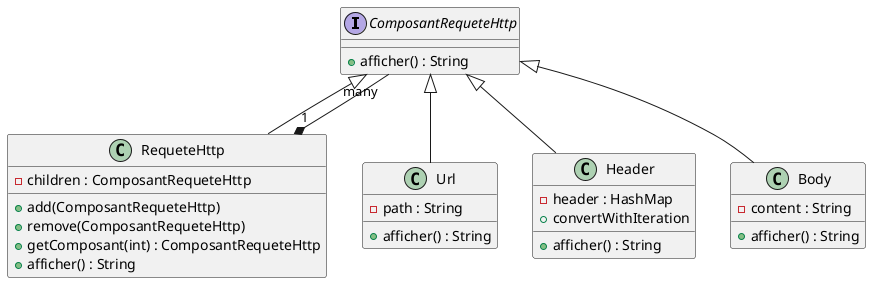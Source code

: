 @startuml Composite
interface ComposantRequeteHttp {
     + afficher() : String   
}
class RequeteHttp{
    - children : ComposantRequeteHttp
    + add(ComposantRequeteHttp)
    + remove(ComposantRequeteHttp)
    + getComposant(int) : ComposantRequeteHttp
    + afficher() : String
}
class Url{
    - path : String
    + afficher() : String
}
class Header{
    - header : HashMap
    + convertWithIteration
    + afficher() : String
}
class Body{
    - content : String
    + afficher() : String
}

RequeteHttp "1" *-- "many" ComposantRequeteHttp
ComposantRequeteHttp <|-- RequeteHttp
ComposantRequeteHttp <|-- Url
ComposantRequeteHttp <|-- Header
ComposantRequeteHttp <|-- Body
@enduml